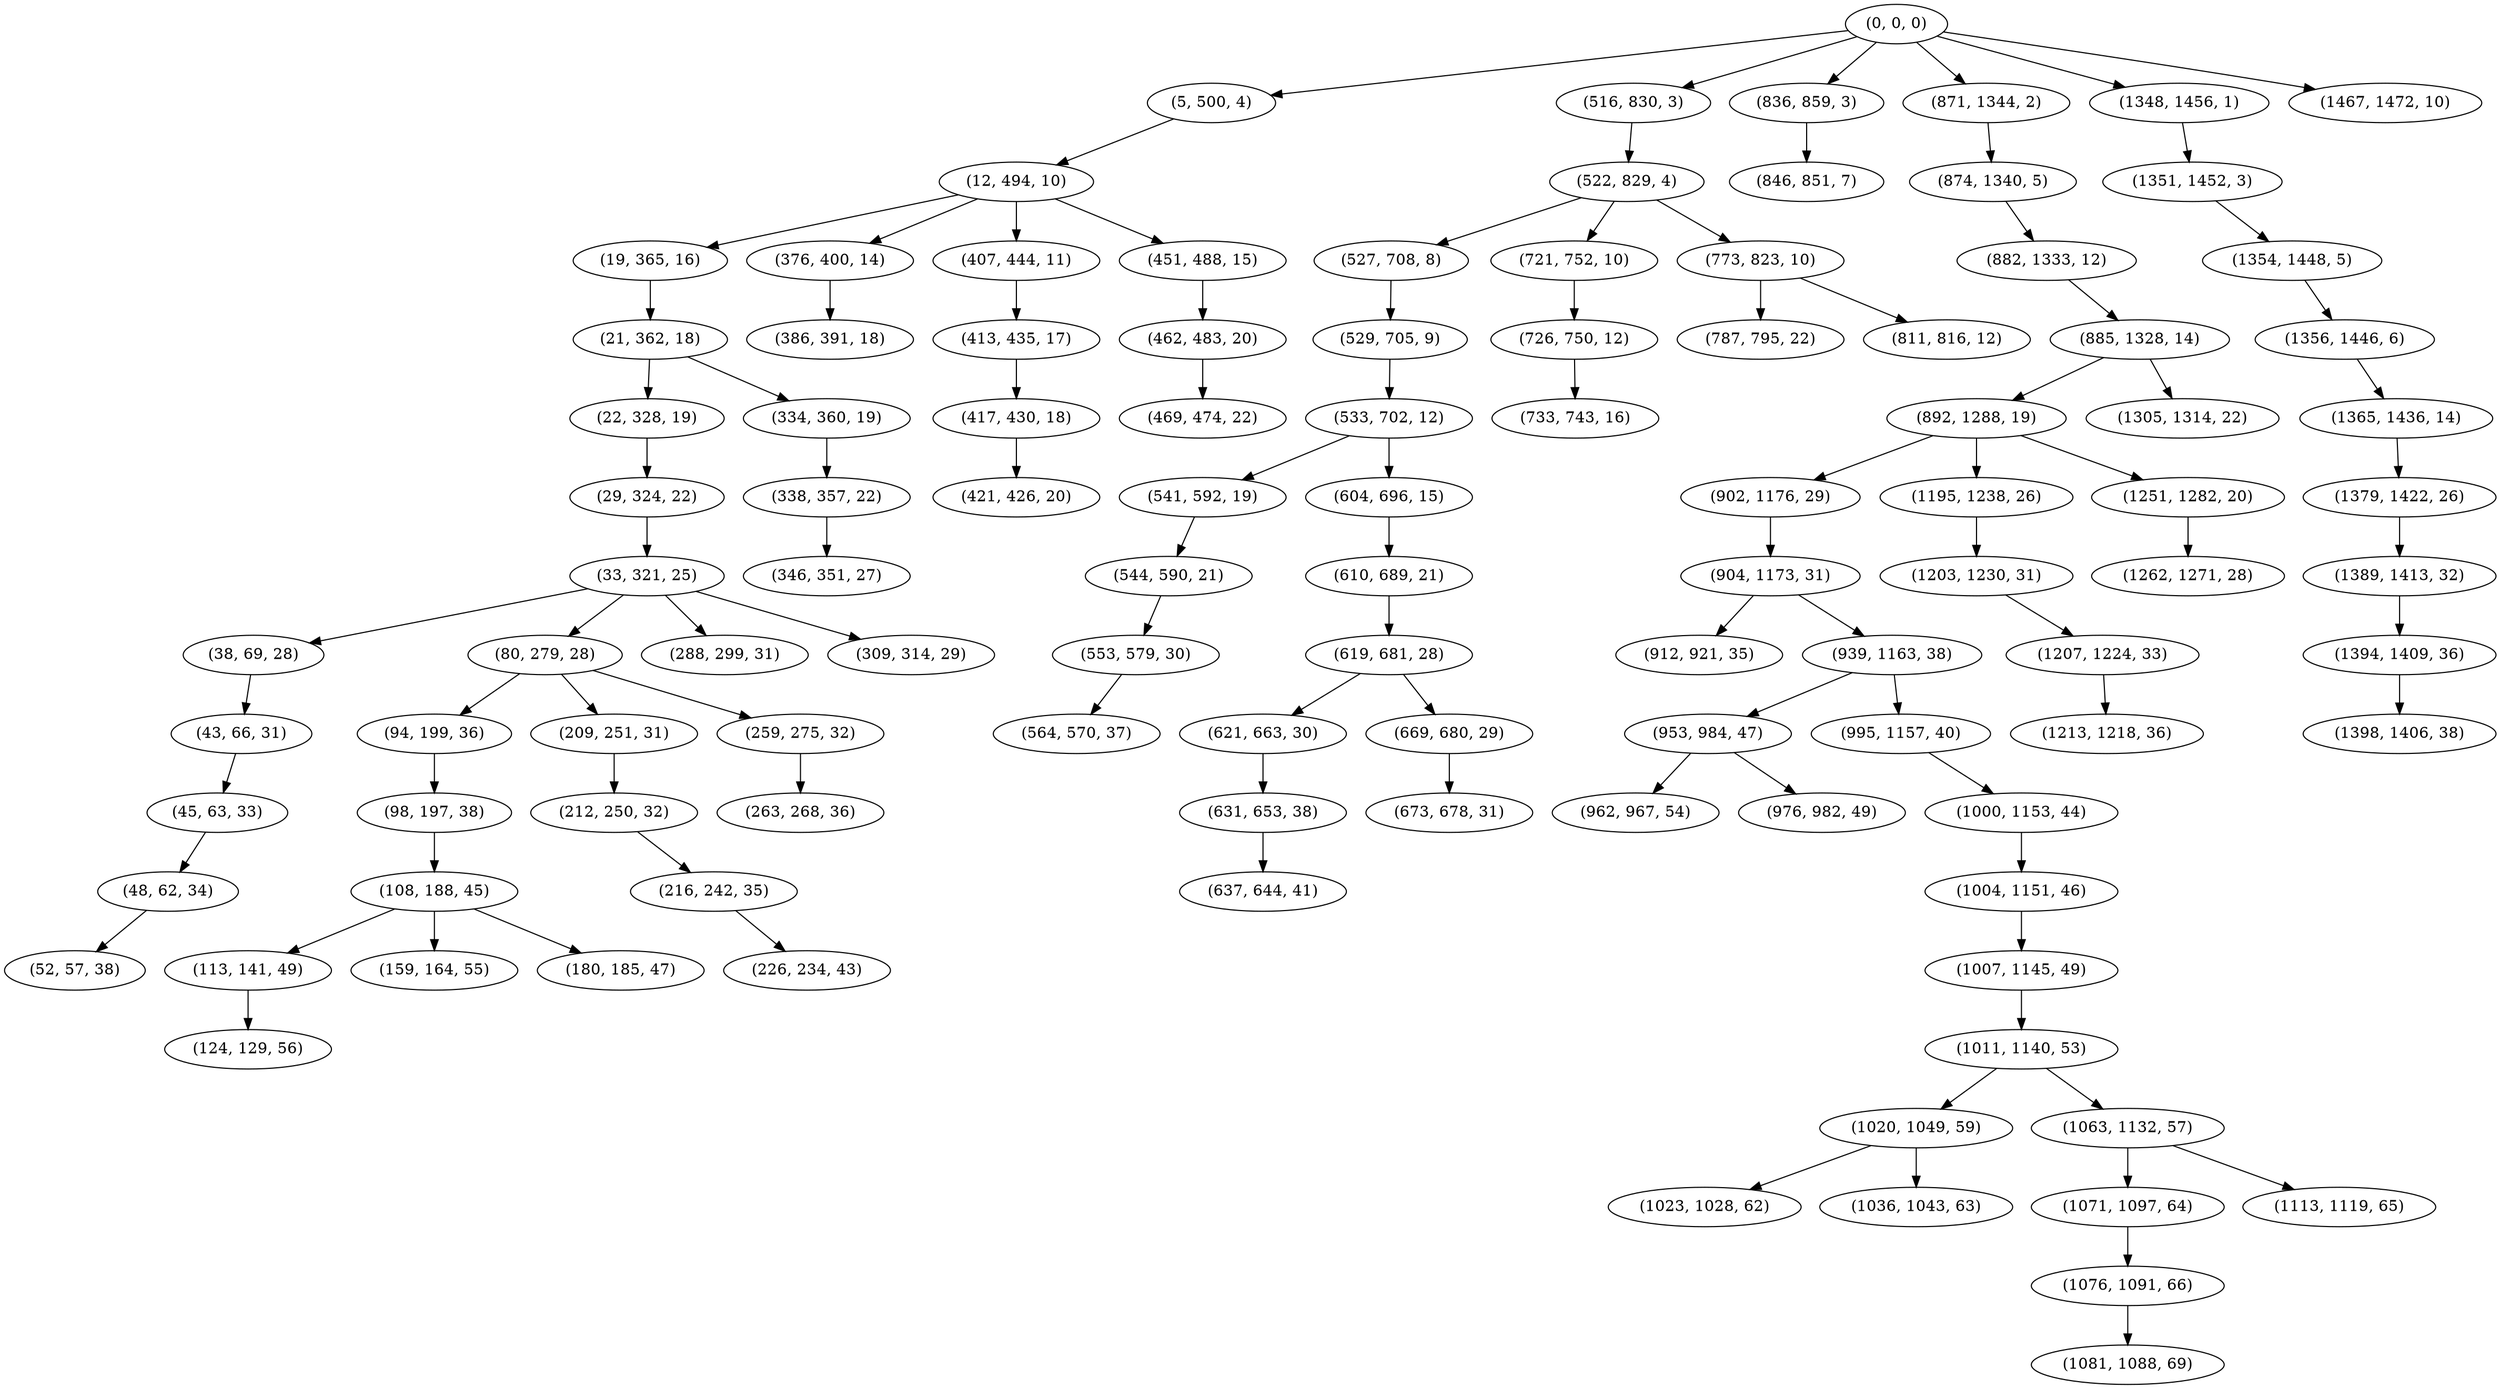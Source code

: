 digraph tree {
    "(0, 0, 0)";
    "(5, 500, 4)";
    "(12, 494, 10)";
    "(19, 365, 16)";
    "(21, 362, 18)";
    "(22, 328, 19)";
    "(29, 324, 22)";
    "(33, 321, 25)";
    "(38, 69, 28)";
    "(43, 66, 31)";
    "(45, 63, 33)";
    "(48, 62, 34)";
    "(52, 57, 38)";
    "(80, 279, 28)";
    "(94, 199, 36)";
    "(98, 197, 38)";
    "(108, 188, 45)";
    "(113, 141, 49)";
    "(124, 129, 56)";
    "(159, 164, 55)";
    "(180, 185, 47)";
    "(209, 251, 31)";
    "(212, 250, 32)";
    "(216, 242, 35)";
    "(226, 234, 43)";
    "(259, 275, 32)";
    "(263, 268, 36)";
    "(288, 299, 31)";
    "(309, 314, 29)";
    "(334, 360, 19)";
    "(338, 357, 22)";
    "(346, 351, 27)";
    "(376, 400, 14)";
    "(386, 391, 18)";
    "(407, 444, 11)";
    "(413, 435, 17)";
    "(417, 430, 18)";
    "(421, 426, 20)";
    "(451, 488, 15)";
    "(462, 483, 20)";
    "(469, 474, 22)";
    "(516, 830, 3)";
    "(522, 829, 4)";
    "(527, 708, 8)";
    "(529, 705, 9)";
    "(533, 702, 12)";
    "(541, 592, 19)";
    "(544, 590, 21)";
    "(553, 579, 30)";
    "(564, 570, 37)";
    "(604, 696, 15)";
    "(610, 689, 21)";
    "(619, 681, 28)";
    "(621, 663, 30)";
    "(631, 653, 38)";
    "(637, 644, 41)";
    "(669, 680, 29)";
    "(673, 678, 31)";
    "(721, 752, 10)";
    "(726, 750, 12)";
    "(733, 743, 16)";
    "(773, 823, 10)";
    "(787, 795, 22)";
    "(811, 816, 12)";
    "(836, 859, 3)";
    "(846, 851, 7)";
    "(871, 1344, 2)";
    "(874, 1340, 5)";
    "(882, 1333, 12)";
    "(885, 1328, 14)";
    "(892, 1288, 19)";
    "(902, 1176, 29)";
    "(904, 1173, 31)";
    "(912, 921, 35)";
    "(939, 1163, 38)";
    "(953, 984, 47)";
    "(962, 967, 54)";
    "(976, 982, 49)";
    "(995, 1157, 40)";
    "(1000, 1153, 44)";
    "(1004, 1151, 46)";
    "(1007, 1145, 49)";
    "(1011, 1140, 53)";
    "(1020, 1049, 59)";
    "(1023, 1028, 62)";
    "(1036, 1043, 63)";
    "(1063, 1132, 57)";
    "(1071, 1097, 64)";
    "(1076, 1091, 66)";
    "(1081, 1088, 69)";
    "(1113, 1119, 65)";
    "(1195, 1238, 26)";
    "(1203, 1230, 31)";
    "(1207, 1224, 33)";
    "(1213, 1218, 36)";
    "(1251, 1282, 20)";
    "(1262, 1271, 28)";
    "(1305, 1314, 22)";
    "(1348, 1456, 1)";
    "(1351, 1452, 3)";
    "(1354, 1448, 5)";
    "(1356, 1446, 6)";
    "(1365, 1436, 14)";
    "(1379, 1422, 26)";
    "(1389, 1413, 32)";
    "(1394, 1409, 36)";
    "(1398, 1406, 38)";
    "(1467, 1472, 10)";
    "(0, 0, 0)" -> "(5, 500, 4)";
    "(0, 0, 0)" -> "(516, 830, 3)";
    "(0, 0, 0)" -> "(836, 859, 3)";
    "(0, 0, 0)" -> "(871, 1344, 2)";
    "(0, 0, 0)" -> "(1348, 1456, 1)";
    "(0, 0, 0)" -> "(1467, 1472, 10)";
    "(5, 500, 4)" -> "(12, 494, 10)";
    "(12, 494, 10)" -> "(19, 365, 16)";
    "(12, 494, 10)" -> "(376, 400, 14)";
    "(12, 494, 10)" -> "(407, 444, 11)";
    "(12, 494, 10)" -> "(451, 488, 15)";
    "(19, 365, 16)" -> "(21, 362, 18)";
    "(21, 362, 18)" -> "(22, 328, 19)";
    "(21, 362, 18)" -> "(334, 360, 19)";
    "(22, 328, 19)" -> "(29, 324, 22)";
    "(29, 324, 22)" -> "(33, 321, 25)";
    "(33, 321, 25)" -> "(38, 69, 28)";
    "(33, 321, 25)" -> "(80, 279, 28)";
    "(33, 321, 25)" -> "(288, 299, 31)";
    "(33, 321, 25)" -> "(309, 314, 29)";
    "(38, 69, 28)" -> "(43, 66, 31)";
    "(43, 66, 31)" -> "(45, 63, 33)";
    "(45, 63, 33)" -> "(48, 62, 34)";
    "(48, 62, 34)" -> "(52, 57, 38)";
    "(80, 279, 28)" -> "(94, 199, 36)";
    "(80, 279, 28)" -> "(209, 251, 31)";
    "(80, 279, 28)" -> "(259, 275, 32)";
    "(94, 199, 36)" -> "(98, 197, 38)";
    "(98, 197, 38)" -> "(108, 188, 45)";
    "(108, 188, 45)" -> "(113, 141, 49)";
    "(108, 188, 45)" -> "(159, 164, 55)";
    "(108, 188, 45)" -> "(180, 185, 47)";
    "(113, 141, 49)" -> "(124, 129, 56)";
    "(209, 251, 31)" -> "(212, 250, 32)";
    "(212, 250, 32)" -> "(216, 242, 35)";
    "(216, 242, 35)" -> "(226, 234, 43)";
    "(259, 275, 32)" -> "(263, 268, 36)";
    "(334, 360, 19)" -> "(338, 357, 22)";
    "(338, 357, 22)" -> "(346, 351, 27)";
    "(376, 400, 14)" -> "(386, 391, 18)";
    "(407, 444, 11)" -> "(413, 435, 17)";
    "(413, 435, 17)" -> "(417, 430, 18)";
    "(417, 430, 18)" -> "(421, 426, 20)";
    "(451, 488, 15)" -> "(462, 483, 20)";
    "(462, 483, 20)" -> "(469, 474, 22)";
    "(516, 830, 3)" -> "(522, 829, 4)";
    "(522, 829, 4)" -> "(527, 708, 8)";
    "(522, 829, 4)" -> "(721, 752, 10)";
    "(522, 829, 4)" -> "(773, 823, 10)";
    "(527, 708, 8)" -> "(529, 705, 9)";
    "(529, 705, 9)" -> "(533, 702, 12)";
    "(533, 702, 12)" -> "(541, 592, 19)";
    "(533, 702, 12)" -> "(604, 696, 15)";
    "(541, 592, 19)" -> "(544, 590, 21)";
    "(544, 590, 21)" -> "(553, 579, 30)";
    "(553, 579, 30)" -> "(564, 570, 37)";
    "(604, 696, 15)" -> "(610, 689, 21)";
    "(610, 689, 21)" -> "(619, 681, 28)";
    "(619, 681, 28)" -> "(621, 663, 30)";
    "(619, 681, 28)" -> "(669, 680, 29)";
    "(621, 663, 30)" -> "(631, 653, 38)";
    "(631, 653, 38)" -> "(637, 644, 41)";
    "(669, 680, 29)" -> "(673, 678, 31)";
    "(721, 752, 10)" -> "(726, 750, 12)";
    "(726, 750, 12)" -> "(733, 743, 16)";
    "(773, 823, 10)" -> "(787, 795, 22)";
    "(773, 823, 10)" -> "(811, 816, 12)";
    "(836, 859, 3)" -> "(846, 851, 7)";
    "(871, 1344, 2)" -> "(874, 1340, 5)";
    "(874, 1340, 5)" -> "(882, 1333, 12)";
    "(882, 1333, 12)" -> "(885, 1328, 14)";
    "(885, 1328, 14)" -> "(892, 1288, 19)";
    "(885, 1328, 14)" -> "(1305, 1314, 22)";
    "(892, 1288, 19)" -> "(902, 1176, 29)";
    "(892, 1288, 19)" -> "(1195, 1238, 26)";
    "(892, 1288, 19)" -> "(1251, 1282, 20)";
    "(902, 1176, 29)" -> "(904, 1173, 31)";
    "(904, 1173, 31)" -> "(912, 921, 35)";
    "(904, 1173, 31)" -> "(939, 1163, 38)";
    "(939, 1163, 38)" -> "(953, 984, 47)";
    "(939, 1163, 38)" -> "(995, 1157, 40)";
    "(953, 984, 47)" -> "(962, 967, 54)";
    "(953, 984, 47)" -> "(976, 982, 49)";
    "(995, 1157, 40)" -> "(1000, 1153, 44)";
    "(1000, 1153, 44)" -> "(1004, 1151, 46)";
    "(1004, 1151, 46)" -> "(1007, 1145, 49)";
    "(1007, 1145, 49)" -> "(1011, 1140, 53)";
    "(1011, 1140, 53)" -> "(1020, 1049, 59)";
    "(1011, 1140, 53)" -> "(1063, 1132, 57)";
    "(1020, 1049, 59)" -> "(1023, 1028, 62)";
    "(1020, 1049, 59)" -> "(1036, 1043, 63)";
    "(1063, 1132, 57)" -> "(1071, 1097, 64)";
    "(1063, 1132, 57)" -> "(1113, 1119, 65)";
    "(1071, 1097, 64)" -> "(1076, 1091, 66)";
    "(1076, 1091, 66)" -> "(1081, 1088, 69)";
    "(1195, 1238, 26)" -> "(1203, 1230, 31)";
    "(1203, 1230, 31)" -> "(1207, 1224, 33)";
    "(1207, 1224, 33)" -> "(1213, 1218, 36)";
    "(1251, 1282, 20)" -> "(1262, 1271, 28)";
    "(1348, 1456, 1)" -> "(1351, 1452, 3)";
    "(1351, 1452, 3)" -> "(1354, 1448, 5)";
    "(1354, 1448, 5)" -> "(1356, 1446, 6)";
    "(1356, 1446, 6)" -> "(1365, 1436, 14)";
    "(1365, 1436, 14)" -> "(1379, 1422, 26)";
    "(1379, 1422, 26)" -> "(1389, 1413, 32)";
    "(1389, 1413, 32)" -> "(1394, 1409, 36)";
    "(1394, 1409, 36)" -> "(1398, 1406, 38)";
}
